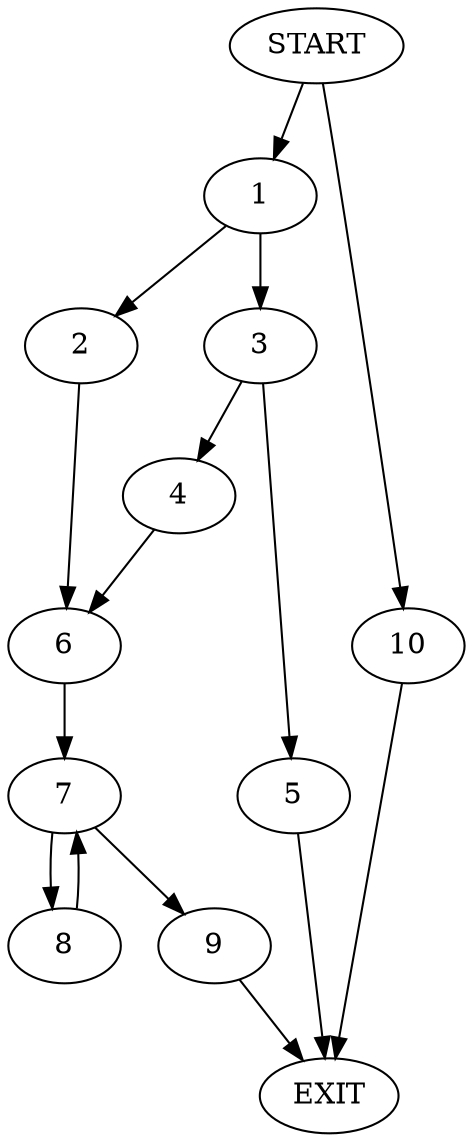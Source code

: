 digraph {
0 [label="START"]
11 [label="EXIT"]
0 -> 1
1 -> 2
1 -> 3
3 -> 4
3 -> 5
2 -> 6
6 -> 7
4 -> 6
5 -> 11
7 -> 8
7 -> 9
9 -> 11
8 -> 7
0 -> 10
10 -> 11
}
